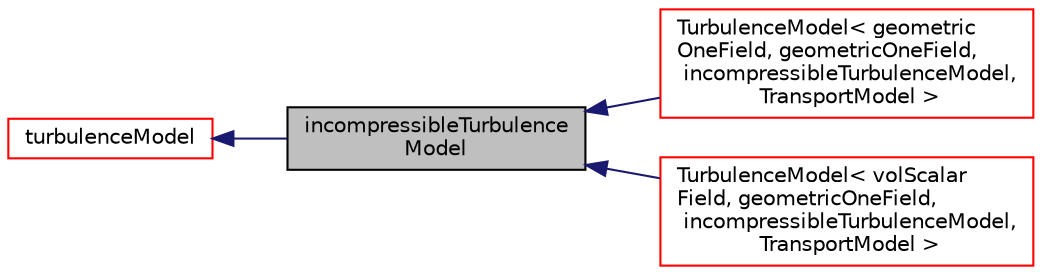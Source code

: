digraph "incompressibleTurbulenceModel"
{
  bgcolor="transparent";
  edge [fontname="Helvetica",fontsize="10",labelfontname="Helvetica",labelfontsize="10"];
  node [fontname="Helvetica",fontsize="10",shape=record];
  rankdir="LR";
  Node0 [label="incompressibleTurbulence\lModel",height=0.2,width=0.4,color="black", fillcolor="grey75", style="filled", fontcolor="black"];
  Node1 -> Node0 [dir="back",color="midnightblue",fontsize="10",style="solid",fontname="Helvetica"];
  Node1 [label="turbulenceModel",height=0.2,width=0.4,color="red",URL="$a32397.html",tooltip="Abstract base class for turbulence models (RAS, LES and laminar). "];
  Node0 -> Node10 [dir="back",color="midnightblue",fontsize="10",style="solid",fontname="Helvetica"];
  Node10 [label="TurbulenceModel\< geometric\lOneField, geometricOneField,\l incompressibleTurbulenceModel,\l TransportModel \>",height=0.2,width=0.4,color="red",URL="$a32393.html"];
  Node0 -> Node12 [dir="back",color="midnightblue",fontsize="10",style="solid",fontname="Helvetica"];
  Node12 [label="TurbulenceModel\< volScalar\lField, geometricOneField,\l incompressibleTurbulenceModel,\l TransportModel \>",height=0.2,width=0.4,color="red",URL="$a32393.html"];
}
